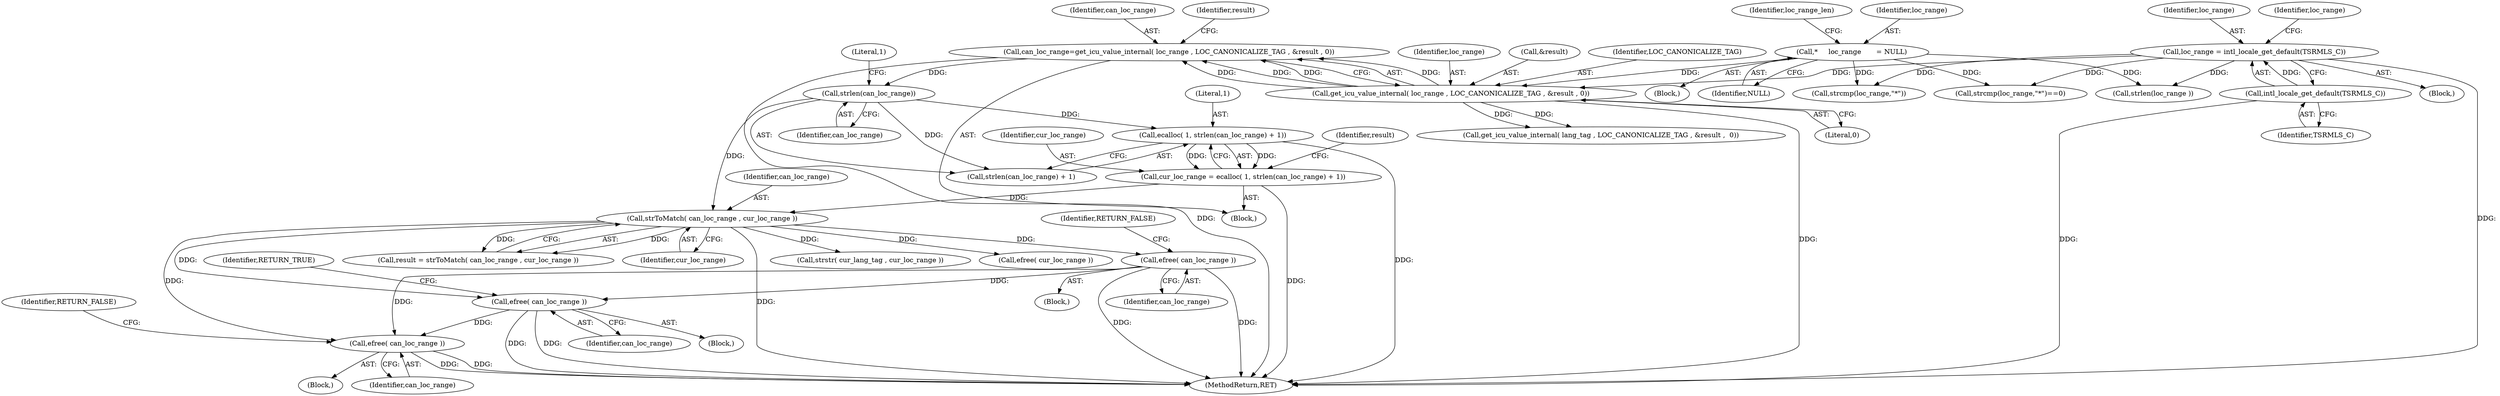 digraph "0_php-src_97eff7eb57fc2320c267a949cffd622c38712484?w=1_10@API" {
"1000333" [label="(Call,efree( can_loc_range ))"];
"1000250" [label="(Call,strToMatch( can_loc_range , cur_loc_range ))"];
"1000245" [label="(Call,strlen(can_loc_range))"];
"1000189" [label="(Call,can_loc_range=get_icu_value_internal( loc_range , LOC_CANONICALIZE_TAG , &result , 0))"];
"1000191" [label="(Call,get_icu_value_internal( loc_range , LOC_CANONICALIZE_TAG , &result , 0))"];
"1000124" [label="(Call,*     loc_range       = NULL)"];
"1000174" [label="(Call,loc_range = intl_locale_get_default(TSRMLS_C))"];
"1000176" [label="(Call,intl_locale_get_default(TSRMLS_C))"];
"1000240" [label="(Call,cur_loc_range = ecalloc( 1, strlen(can_loc_range) + 1))"];
"1000242" [label="(Call,ecalloc( 1, strlen(can_loc_range) + 1))"];
"1000312" [label="(Call,efree( can_loc_range ))"];
"1000264" [label="(Call,efree( can_loc_range ))"];
"1000334" [label="(Identifier,can_loc_range)"];
"1000244" [label="(Call,strlen(can_loc_range) + 1)"];
"1000246" [label="(Identifier,can_loc_range)"];
"1000175" [label="(Identifier,loc_range)"];
"1000249" [label="(Identifier,result)"];
"1000180" [label="(Call,strcmp(loc_range,\"*\"))"];
"1000205" [label="(Call,get_icu_value_internal( lang_tag , LOC_CANONICALIZE_TAG , &result ,  0))"];
"1000314" [label="(Identifier,RETURN_TRUE)"];
"1000242" [label="(Call,ecalloc( 1, strlen(can_loc_range) + 1))"];
"1000265" [label="(Identifier,can_loc_range)"];
"1000173" [label="(Block,)"];
"1000251" [label="(Identifier,can_loc_range)"];
"1000312" [label="(Call,efree( can_loc_range ))"];
"1000332" [label="(Block,)"];
"1000129" [label="(Identifier,loc_range_len)"];
"1000176" [label="(Call,intl_locale_get_default(TSRMLS_C))"];
"1000266" [label="(Identifier,RETURN_FALSE)"];
"1000177" [label="(Identifier,TSRMLS_C)"];
"1000192" [label="(Identifier,loc_range)"];
"1000257" [label="(Block,)"];
"1000311" [label="(Block,)"];
"1000174" [label="(Call,loc_range = intl_locale_get_default(TSRMLS_C))"];
"1000190" [label="(Identifier,can_loc_range)"];
"1000240" [label="(Call,cur_loc_range = ecalloc( 1, strlen(can_loc_range) + 1))"];
"1000252" [label="(Identifier,cur_loc_range)"];
"1000313" [label="(Identifier,can_loc_range)"];
"1000431" [label="(MethodReturn,RET)"];
"1000193" [label="(Identifier,LOC_CANONICALIZE_TAG)"];
"1000189" [label="(Call,can_loc_range=get_icu_value_internal( loc_range , LOC_CANONICALIZE_TAG , &result , 0))"];
"1000364" [label="(Call,strlen(loc_range ))"];
"1000126" [label="(Identifier,NULL)"];
"1000196" [label="(Literal,0)"];
"1000199" [label="(Identifier,result)"];
"1000333" [label="(Call,efree( can_loc_range ))"];
"1000125" [label="(Identifier,loc_range)"];
"1000241" [label="(Identifier,cur_loc_range)"];
"1000248" [label="(Call,result = strToMatch( can_loc_range , cur_loc_range ))"];
"1000247" [label="(Literal,1)"];
"1000269" [label="(Call,strstr( cur_lang_tag , cur_loc_range ))"];
"1000191" [label="(Call,get_icu_value_internal( loc_range , LOC_CANONICALIZE_TAG , &result , 0))"];
"1000114" [label="(Block,)"];
"1000264" [label="(Call,efree( can_loc_range ))"];
"1000188" [label="(Block,)"];
"1000250" [label="(Call,strToMatch( can_loc_range , cur_loc_range ))"];
"1000245" [label="(Call,strlen(can_loc_range))"];
"1000243" [label="(Literal,1)"];
"1000335" [label="(Identifier,RETURN_FALSE)"];
"1000181" [label="(Identifier,loc_range)"];
"1000194" [label="(Call,&result)"];
"1000179" [label="(Call,strcmp(loc_range,\"*\")==0)"];
"1000262" [label="(Call,efree( cur_loc_range ))"];
"1000124" [label="(Call,*     loc_range       = NULL)"];
"1000333" -> "1000332"  [label="AST: "];
"1000333" -> "1000334"  [label="CFG: "];
"1000334" -> "1000333"  [label="AST: "];
"1000335" -> "1000333"  [label="CFG: "];
"1000333" -> "1000431"  [label="DDG: "];
"1000333" -> "1000431"  [label="DDG: "];
"1000250" -> "1000333"  [label="DDG: "];
"1000312" -> "1000333"  [label="DDG: "];
"1000264" -> "1000333"  [label="DDG: "];
"1000250" -> "1000248"  [label="AST: "];
"1000250" -> "1000252"  [label="CFG: "];
"1000251" -> "1000250"  [label="AST: "];
"1000252" -> "1000250"  [label="AST: "];
"1000248" -> "1000250"  [label="CFG: "];
"1000250" -> "1000431"  [label="DDG: "];
"1000250" -> "1000248"  [label="DDG: "];
"1000250" -> "1000248"  [label="DDG: "];
"1000245" -> "1000250"  [label="DDG: "];
"1000240" -> "1000250"  [label="DDG: "];
"1000250" -> "1000262"  [label="DDG: "];
"1000250" -> "1000264"  [label="DDG: "];
"1000250" -> "1000269"  [label="DDG: "];
"1000250" -> "1000312"  [label="DDG: "];
"1000245" -> "1000244"  [label="AST: "];
"1000245" -> "1000246"  [label="CFG: "];
"1000246" -> "1000245"  [label="AST: "];
"1000247" -> "1000245"  [label="CFG: "];
"1000245" -> "1000242"  [label="DDG: "];
"1000245" -> "1000244"  [label="DDG: "];
"1000189" -> "1000245"  [label="DDG: "];
"1000189" -> "1000188"  [label="AST: "];
"1000189" -> "1000191"  [label="CFG: "];
"1000190" -> "1000189"  [label="AST: "];
"1000191" -> "1000189"  [label="AST: "];
"1000199" -> "1000189"  [label="CFG: "];
"1000189" -> "1000431"  [label="DDG: "];
"1000191" -> "1000189"  [label="DDG: "];
"1000191" -> "1000189"  [label="DDG: "];
"1000191" -> "1000189"  [label="DDG: "];
"1000191" -> "1000189"  [label="DDG: "];
"1000191" -> "1000196"  [label="CFG: "];
"1000192" -> "1000191"  [label="AST: "];
"1000193" -> "1000191"  [label="AST: "];
"1000194" -> "1000191"  [label="AST: "];
"1000196" -> "1000191"  [label="AST: "];
"1000191" -> "1000431"  [label="DDG: "];
"1000124" -> "1000191"  [label="DDG: "];
"1000174" -> "1000191"  [label="DDG: "];
"1000191" -> "1000205"  [label="DDG: "];
"1000191" -> "1000205"  [label="DDG: "];
"1000124" -> "1000114"  [label="AST: "];
"1000124" -> "1000126"  [label="CFG: "];
"1000125" -> "1000124"  [label="AST: "];
"1000126" -> "1000124"  [label="AST: "];
"1000129" -> "1000124"  [label="CFG: "];
"1000124" -> "1000179"  [label="DDG: "];
"1000124" -> "1000180"  [label="DDG: "];
"1000124" -> "1000364"  [label="DDG: "];
"1000174" -> "1000173"  [label="AST: "];
"1000174" -> "1000176"  [label="CFG: "];
"1000175" -> "1000174"  [label="AST: "];
"1000176" -> "1000174"  [label="AST: "];
"1000181" -> "1000174"  [label="CFG: "];
"1000174" -> "1000431"  [label="DDG: "];
"1000176" -> "1000174"  [label="DDG: "];
"1000174" -> "1000179"  [label="DDG: "];
"1000174" -> "1000180"  [label="DDG: "];
"1000174" -> "1000364"  [label="DDG: "];
"1000176" -> "1000177"  [label="CFG: "];
"1000177" -> "1000176"  [label="AST: "];
"1000176" -> "1000431"  [label="DDG: "];
"1000240" -> "1000188"  [label="AST: "];
"1000240" -> "1000242"  [label="CFG: "];
"1000241" -> "1000240"  [label="AST: "];
"1000242" -> "1000240"  [label="AST: "];
"1000249" -> "1000240"  [label="CFG: "];
"1000240" -> "1000431"  [label="DDG: "];
"1000242" -> "1000240"  [label="DDG: "];
"1000242" -> "1000240"  [label="DDG: "];
"1000242" -> "1000244"  [label="CFG: "];
"1000243" -> "1000242"  [label="AST: "];
"1000244" -> "1000242"  [label="AST: "];
"1000242" -> "1000431"  [label="DDG: "];
"1000312" -> "1000311"  [label="AST: "];
"1000312" -> "1000313"  [label="CFG: "];
"1000313" -> "1000312"  [label="AST: "];
"1000314" -> "1000312"  [label="CFG: "];
"1000312" -> "1000431"  [label="DDG: "];
"1000312" -> "1000431"  [label="DDG: "];
"1000264" -> "1000312"  [label="DDG: "];
"1000264" -> "1000257"  [label="AST: "];
"1000264" -> "1000265"  [label="CFG: "];
"1000265" -> "1000264"  [label="AST: "];
"1000266" -> "1000264"  [label="CFG: "];
"1000264" -> "1000431"  [label="DDG: "];
"1000264" -> "1000431"  [label="DDG: "];
}
